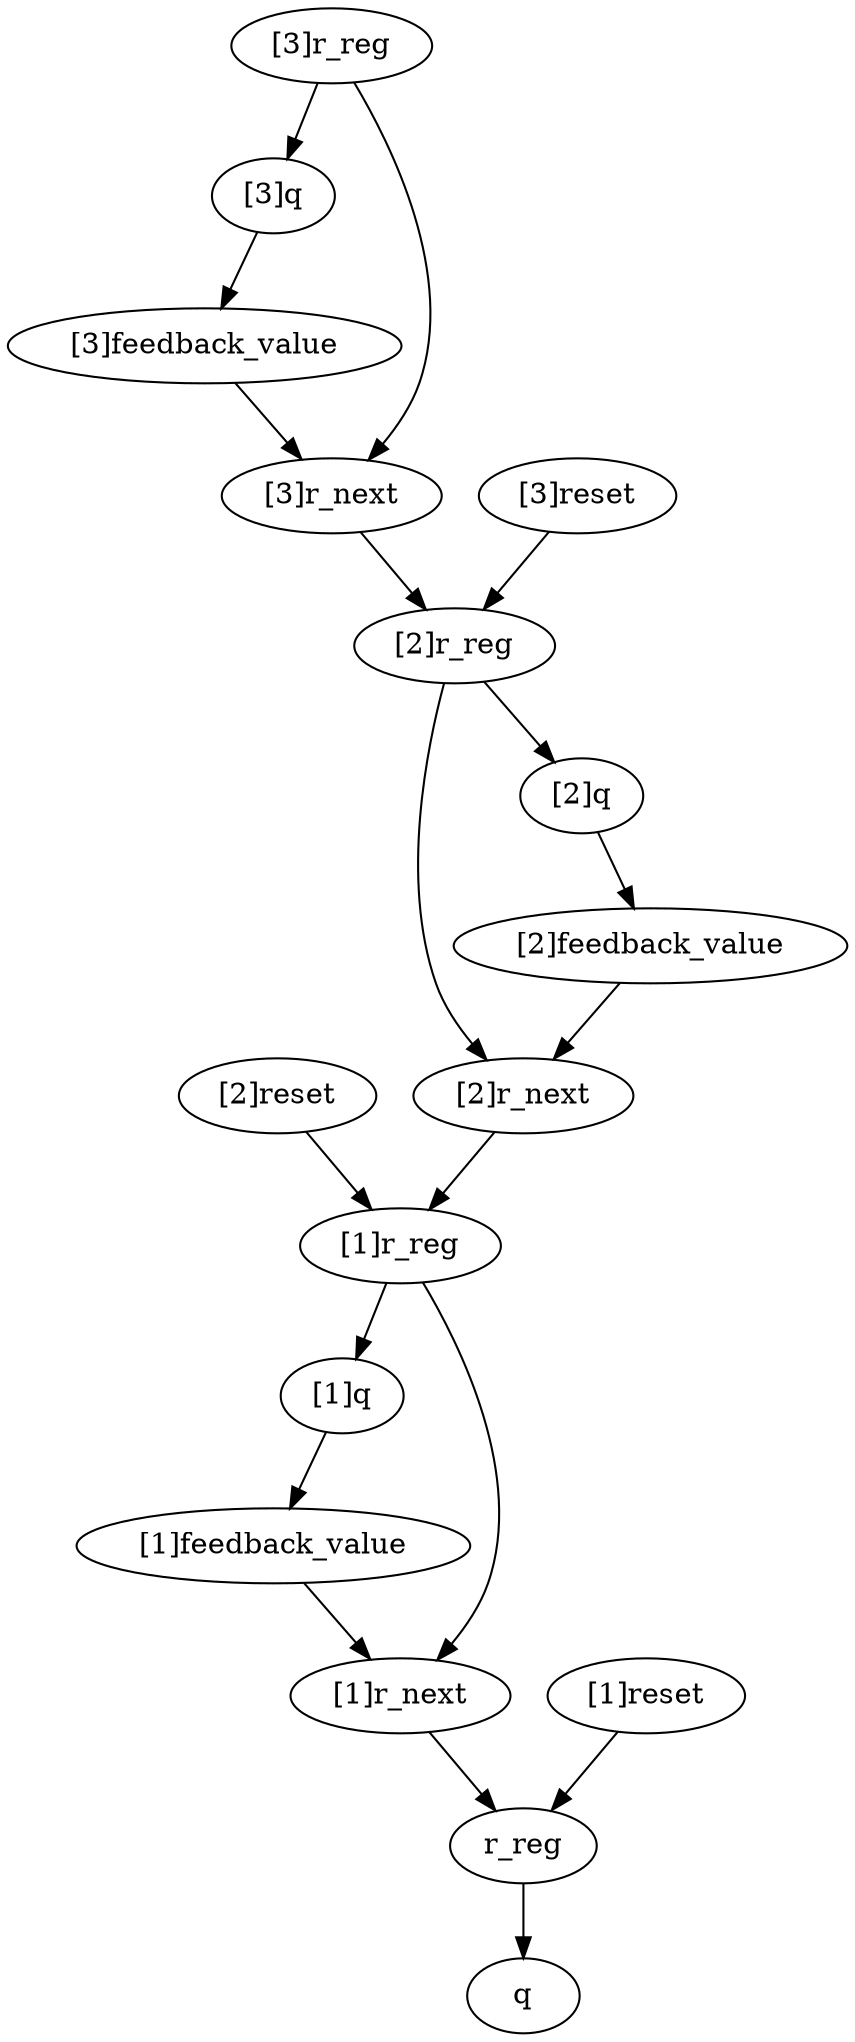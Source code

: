 strict digraph "" {
	"[2]reset"	[complexity=19,
		importance=2.80370404124,
		rank=0.147563370592];
	"[1]r_reg"	[complexity=18,
		importance=1.35185202062,
		rank=0.0751028900345];
	"[2]reset" -> "[1]r_reg";
	"[1]q"	[complexity=16,
		importance=1.07037020028,
		rank=0.0668981375173];
	"[1]feedback_value"	[complexity=13,
		importance=0.9,
		rank=0.0692307692308];
	"[1]q" -> "[1]feedback_value";
	"[1]r_next"	[complexity=4,
		importance=0.714814645052,
		rank=0.178703661263];
	"[1]feedback_value" -> "[1]r_next";
	"[3]q"	[complexity=48,
		importance=2.87037020028,
		rank=0.0597993791724];
	"[3]feedback_value"	[complexity=45,
		importance=2.7,
		rank=0.06];
	"[3]q" -> "[3]feedback_value";
	"[1]r_reg" -> "[1]q";
	"[1]r_reg" -> "[1]r_next";
	"[3]r_next"	[complexity=36,
		importance=2.51481464505,
		rank=0.0698559623626];
	"[3]feedback_value" -> "[3]r_next";
	"[2]r_reg"	[complexity=34,
		importance=2.25185202062,
		rank=0.066230941783];
	"[2]r_next"	[complexity=20,
		importance=1.61481464505,
		rank=0.0807407322526];
	"[2]r_reg" -> "[2]r_next";
	"[2]q"	[complexity=32,
		importance=1.97037020028,
		rank=0.0615740687586];
	"[2]r_reg" -> "[2]q";
	"[3]r_next" -> "[2]r_reg";
	"[2]feedback_value"	[complexity=29,
		importance=1.8,
		rank=0.0620689655172];
	"[2]feedback_value" -> "[2]r_next";
	"[3]r_reg"	[complexity=50,
		importance=3.15185202062,
		rank=0.0630370404124];
	"[3]r_reg" -> "[3]q";
	"[3]r_reg" -> "[3]r_next";
	q	[complexity=0,
		importance=0.170370200276,
		rank=0.0];
	r_reg	[complexity=2,
		importance=0.451852020621,
		rank=0.225926010311];
	"[1]r_next" -> r_reg;
	"[2]r_next" -> "[1]r_reg";
	"[2]q" -> "[2]feedback_value";
	r_reg -> q;
	"[1]reset"	[complexity=3,
		importance=1.00370404124,
		rank=0.334568013748];
	"[1]reset" -> r_reg;
	"[3]reset"	[complexity=35,
		importance=4.60370404124,
		rank=0.131534401178];
	"[3]reset" -> "[2]r_reg";
}

